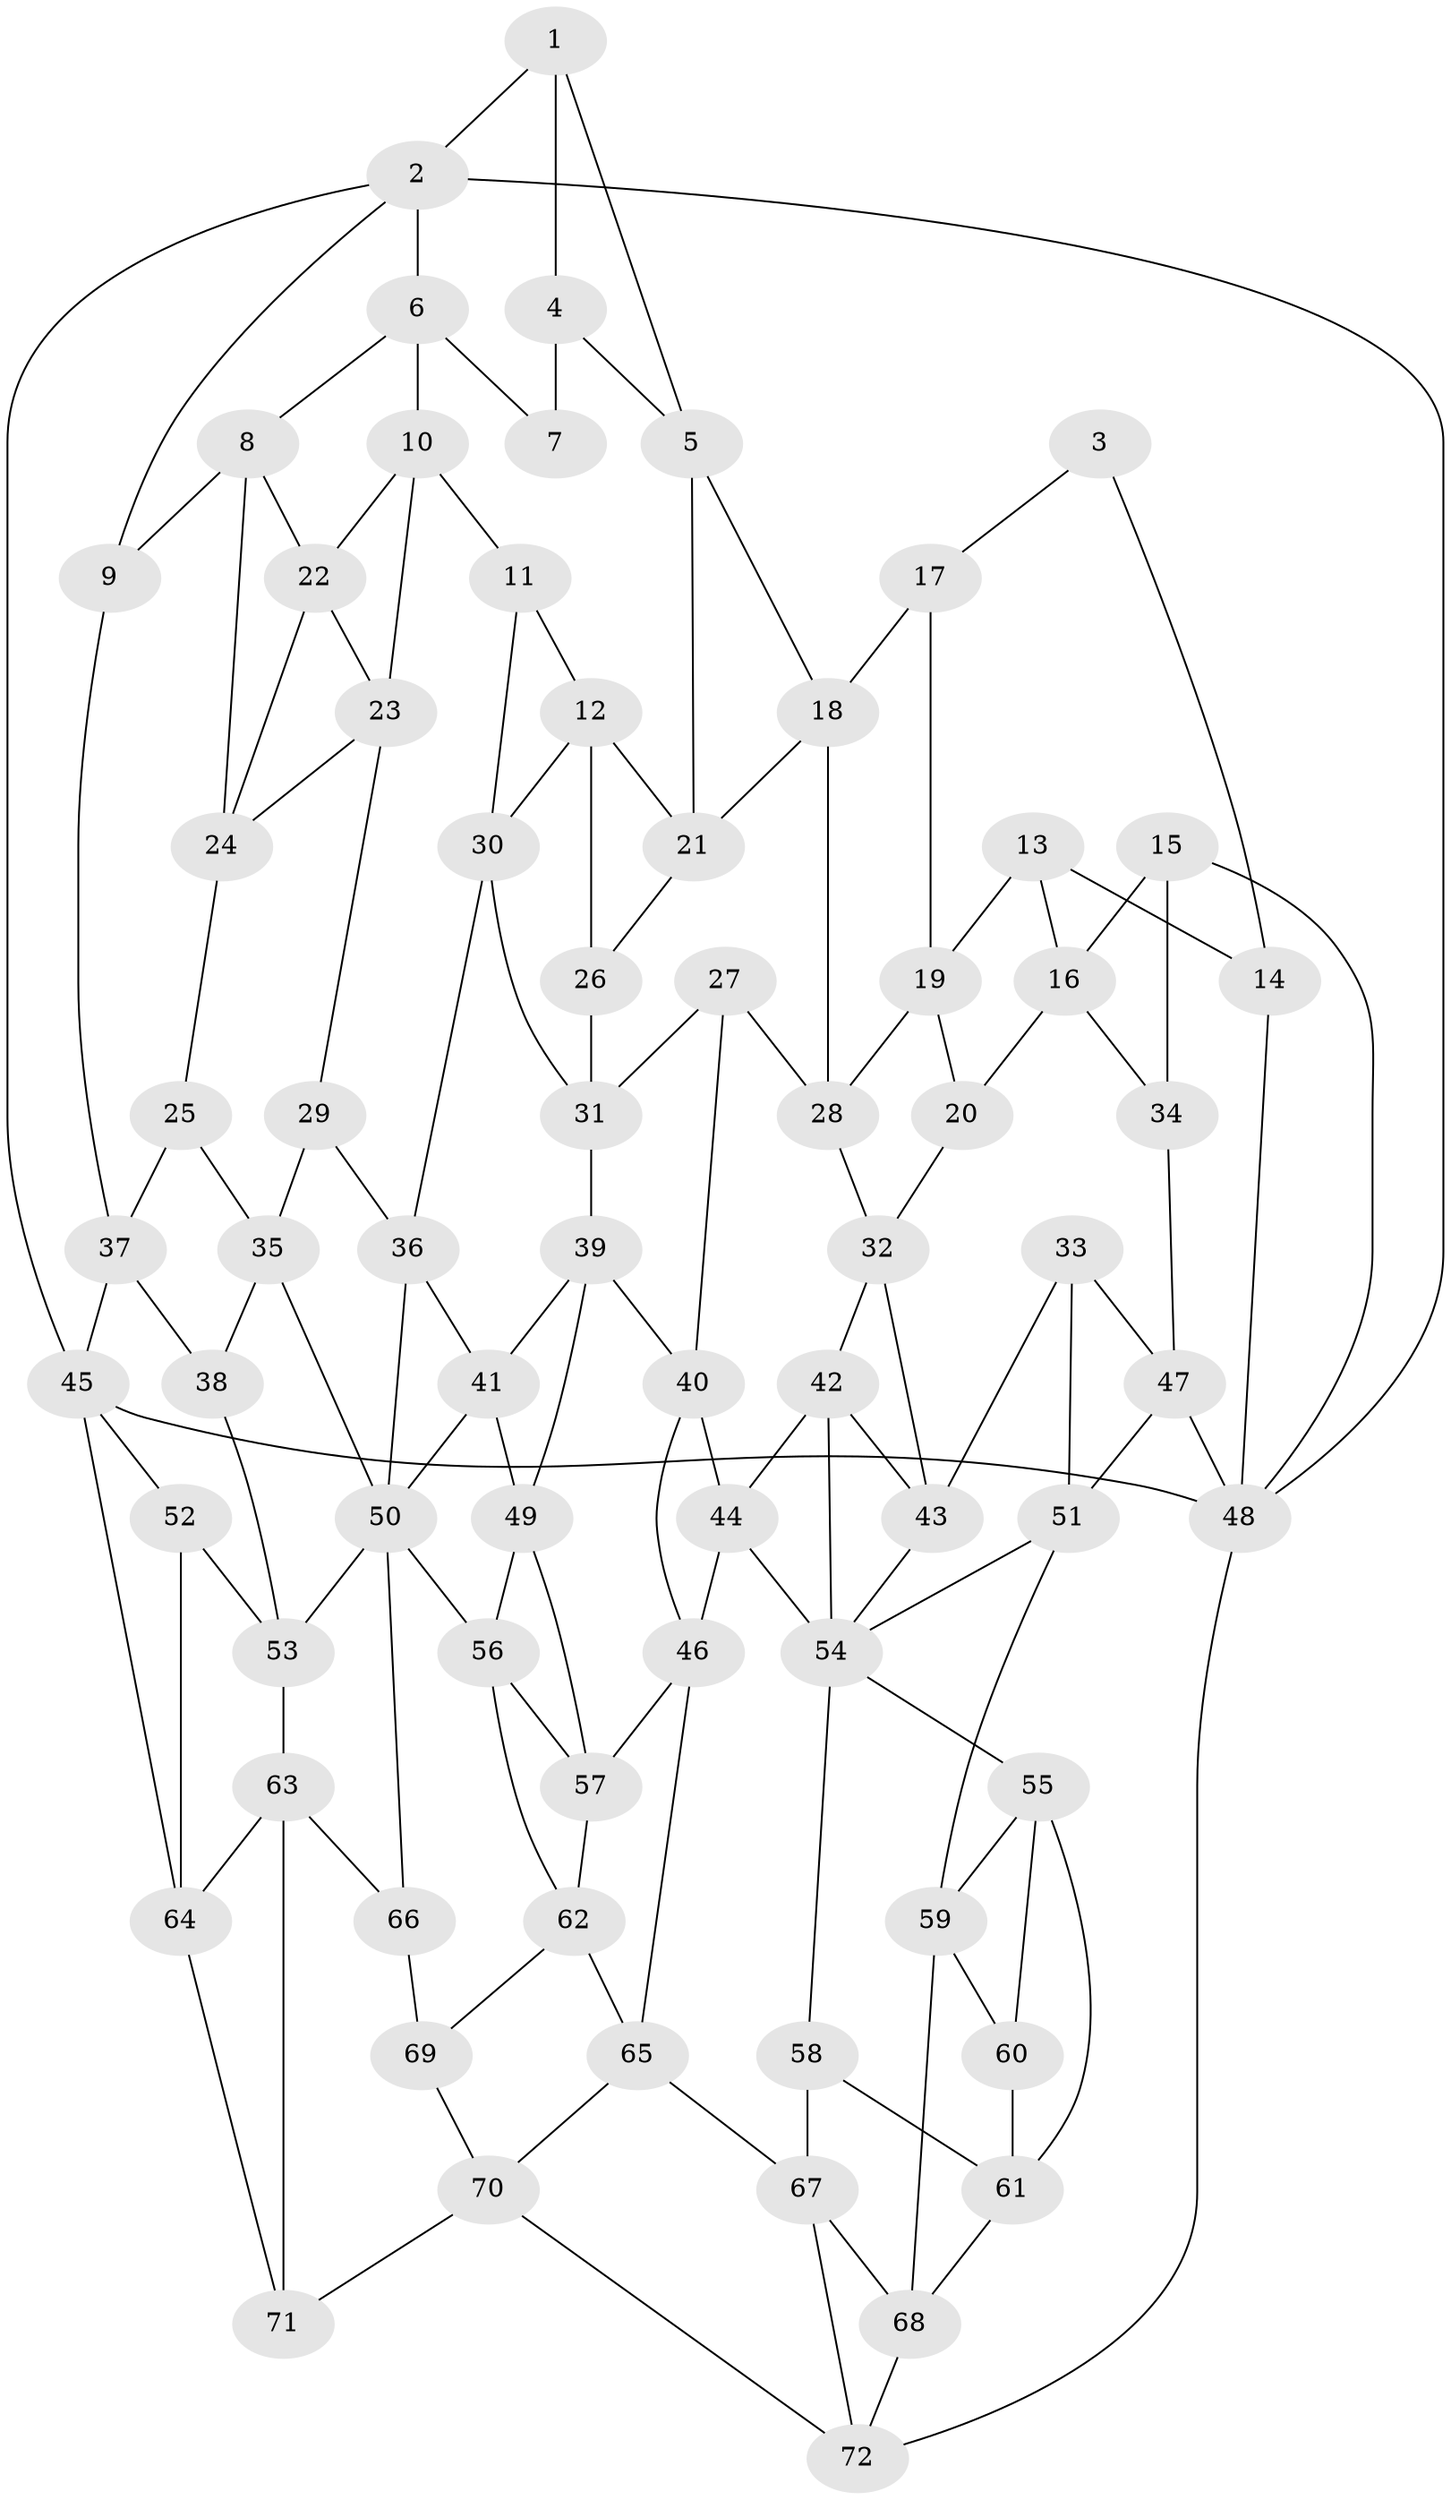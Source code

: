 // original degree distribution, {3: 0.027777777777777776, 4: 0.22916666666666666, 5: 0.5, 6: 0.24305555555555555}
// Generated by graph-tools (version 1.1) at 2025/51/03/09/25 03:51:11]
// undirected, 72 vertices, 135 edges
graph export_dot {
graph [start="1"]
  node [color=gray90,style=filled];
  1;
  2;
  3;
  4;
  5;
  6;
  7;
  8;
  9;
  10;
  11;
  12;
  13;
  14;
  15;
  16;
  17;
  18;
  19;
  20;
  21;
  22;
  23;
  24;
  25;
  26;
  27;
  28;
  29;
  30;
  31;
  32;
  33;
  34;
  35;
  36;
  37;
  38;
  39;
  40;
  41;
  42;
  43;
  44;
  45;
  46;
  47;
  48;
  49;
  50;
  51;
  52;
  53;
  54;
  55;
  56;
  57;
  58;
  59;
  60;
  61;
  62;
  63;
  64;
  65;
  66;
  67;
  68;
  69;
  70;
  71;
  72;
  1 -- 2 [weight=1.0];
  1 -- 4 [weight=1.0];
  1 -- 5 [weight=1.0];
  2 -- 6 [weight=1.0];
  2 -- 9 [weight=1.0];
  2 -- 45 [weight=1.0];
  2 -- 48 [weight=1.0];
  3 -- 14 [weight=1.0];
  3 -- 17 [weight=1.0];
  4 -- 5 [weight=1.0];
  4 -- 7 [weight=2.0];
  5 -- 18 [weight=1.0];
  5 -- 21 [weight=1.0];
  6 -- 7 [weight=1.0];
  6 -- 8 [weight=1.0];
  6 -- 10 [weight=1.0];
  8 -- 9 [weight=1.0];
  8 -- 22 [weight=1.0];
  8 -- 24 [weight=1.0];
  9 -- 37 [weight=1.0];
  10 -- 11 [weight=1.0];
  10 -- 22 [weight=1.0];
  10 -- 23 [weight=1.0];
  11 -- 12 [weight=1.0];
  11 -- 30 [weight=1.0];
  12 -- 21 [weight=1.0];
  12 -- 26 [weight=1.0];
  12 -- 30 [weight=1.0];
  13 -- 14 [weight=1.0];
  13 -- 16 [weight=1.0];
  13 -- 19 [weight=1.0];
  14 -- 48 [weight=1.0];
  15 -- 16 [weight=1.0];
  15 -- 34 [weight=1.0];
  15 -- 48 [weight=1.0];
  16 -- 20 [weight=1.0];
  16 -- 34 [weight=1.0];
  17 -- 18 [weight=1.0];
  17 -- 19 [weight=1.0];
  18 -- 21 [weight=1.0];
  18 -- 28 [weight=1.0];
  19 -- 20 [weight=1.0];
  19 -- 28 [weight=1.0];
  20 -- 32 [weight=1.0];
  21 -- 26 [weight=1.0];
  22 -- 23 [weight=1.0];
  22 -- 24 [weight=1.0];
  23 -- 24 [weight=1.0];
  23 -- 29 [weight=1.0];
  24 -- 25 [weight=1.0];
  25 -- 35 [weight=1.0];
  25 -- 37 [weight=1.0];
  26 -- 31 [weight=1.0];
  27 -- 28 [weight=1.0];
  27 -- 31 [weight=1.0];
  27 -- 40 [weight=1.0];
  28 -- 32 [weight=1.0];
  29 -- 35 [weight=1.0];
  29 -- 36 [weight=1.0];
  30 -- 31 [weight=1.0];
  30 -- 36 [weight=1.0];
  31 -- 39 [weight=1.0];
  32 -- 42 [weight=1.0];
  32 -- 43 [weight=1.0];
  33 -- 43 [weight=1.0];
  33 -- 47 [weight=1.0];
  33 -- 51 [weight=1.0];
  34 -- 47 [weight=1.0];
  35 -- 38 [weight=1.0];
  35 -- 50 [weight=1.0];
  36 -- 41 [weight=1.0];
  36 -- 50 [weight=1.0];
  37 -- 38 [weight=1.0];
  37 -- 45 [weight=1.0];
  38 -- 53 [weight=1.0];
  39 -- 40 [weight=1.0];
  39 -- 41 [weight=1.0];
  39 -- 49 [weight=1.0];
  40 -- 44 [weight=1.0];
  40 -- 46 [weight=1.0];
  41 -- 49 [weight=1.0];
  41 -- 50 [weight=1.0];
  42 -- 43 [weight=1.0];
  42 -- 44 [weight=1.0];
  42 -- 54 [weight=1.0];
  43 -- 54 [weight=1.0];
  44 -- 46 [weight=1.0];
  44 -- 54 [weight=1.0];
  45 -- 48 [weight=1.0];
  45 -- 52 [weight=1.0];
  45 -- 64 [weight=1.0];
  46 -- 57 [weight=1.0];
  46 -- 65 [weight=1.0];
  47 -- 48 [weight=1.0];
  47 -- 51 [weight=1.0];
  48 -- 72 [weight=1.0];
  49 -- 56 [weight=1.0];
  49 -- 57 [weight=1.0];
  50 -- 53 [weight=1.0];
  50 -- 56 [weight=1.0];
  50 -- 66 [weight=1.0];
  51 -- 54 [weight=1.0];
  51 -- 59 [weight=1.0];
  52 -- 53 [weight=1.0];
  52 -- 64 [weight=1.0];
  53 -- 63 [weight=1.0];
  54 -- 55 [weight=1.0];
  54 -- 58 [weight=1.0];
  55 -- 59 [weight=1.0];
  55 -- 60 [weight=1.0];
  55 -- 61 [weight=1.0];
  56 -- 57 [weight=1.0];
  56 -- 62 [weight=1.0];
  57 -- 62 [weight=1.0];
  58 -- 61 [weight=1.0];
  58 -- 67 [weight=1.0];
  59 -- 60 [weight=1.0];
  59 -- 68 [weight=1.0];
  60 -- 61 [weight=1.0];
  61 -- 68 [weight=1.0];
  62 -- 65 [weight=1.0];
  62 -- 69 [weight=1.0];
  63 -- 64 [weight=1.0];
  63 -- 66 [weight=1.0];
  63 -- 71 [weight=1.0];
  64 -- 71 [weight=1.0];
  65 -- 67 [weight=1.0];
  65 -- 70 [weight=1.0];
  66 -- 69 [weight=2.0];
  67 -- 68 [weight=1.0];
  67 -- 72 [weight=1.0];
  68 -- 72 [weight=1.0];
  69 -- 70 [weight=1.0];
  70 -- 71 [weight=1.0];
  70 -- 72 [weight=1.0];
}
